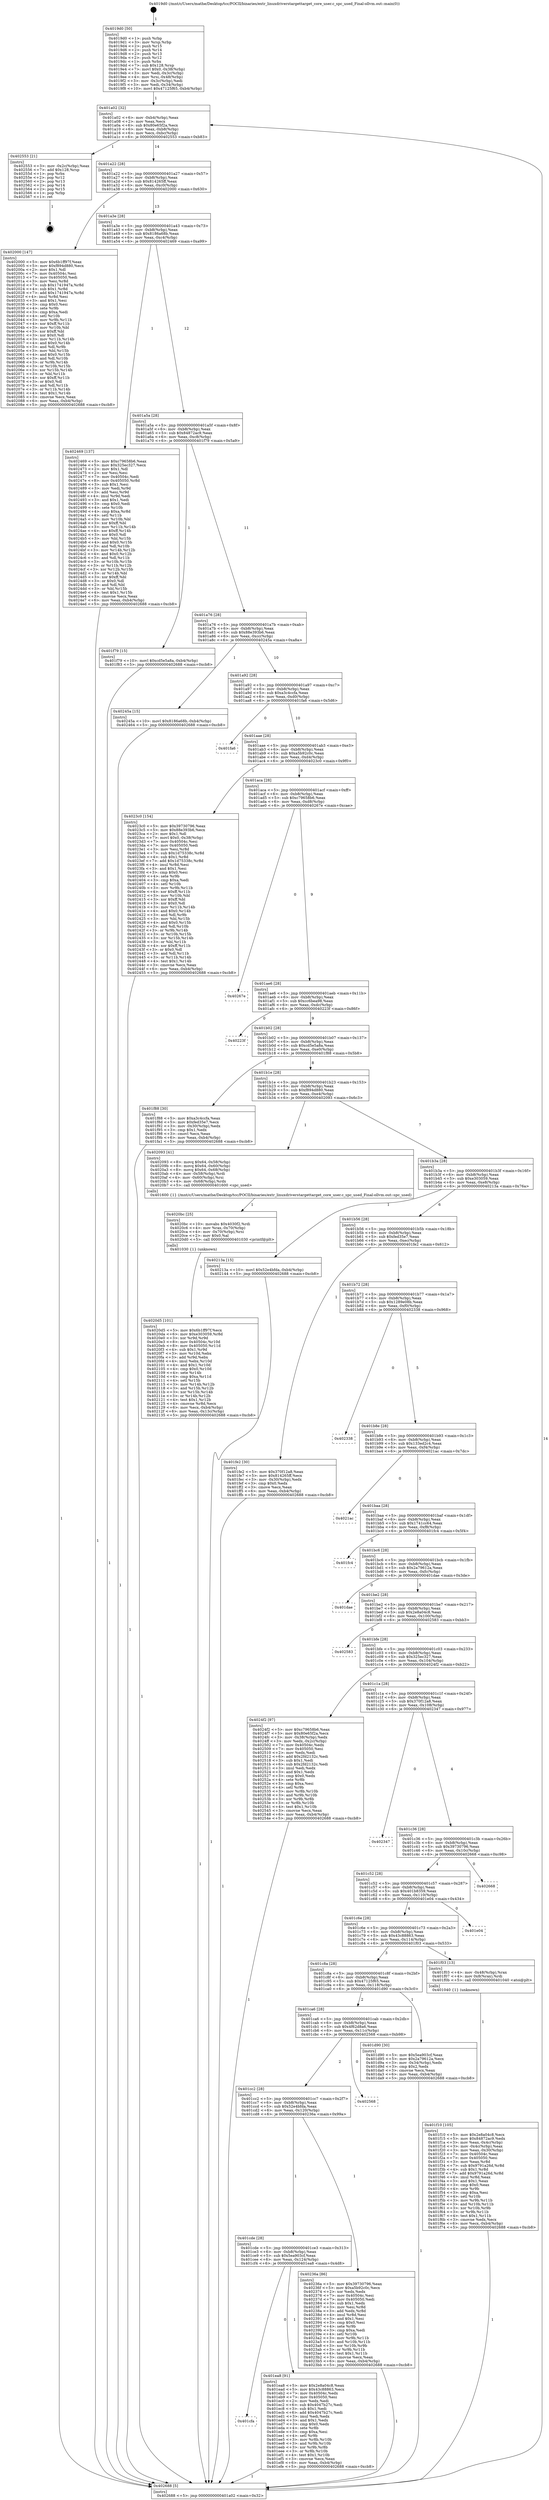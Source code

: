 digraph "0x4019d0" {
  label = "0x4019d0 (/mnt/c/Users/mathe/Desktop/tcc/POCII/binaries/extr_linuxdriverstargettarget_core_user.c_spc_used_Final-ollvm.out::main(0))"
  labelloc = "t"
  node[shape=record]

  Entry [label="",width=0.3,height=0.3,shape=circle,fillcolor=black,style=filled]
  "0x401a02" [label="{
     0x401a02 [32]\l
     | [instrs]\l
     &nbsp;&nbsp;0x401a02 \<+6\>: mov -0xb4(%rbp),%eax\l
     &nbsp;&nbsp;0x401a08 \<+2\>: mov %eax,%ecx\l
     &nbsp;&nbsp;0x401a0a \<+6\>: sub $0x80e65f2a,%ecx\l
     &nbsp;&nbsp;0x401a10 \<+6\>: mov %eax,-0xb8(%rbp)\l
     &nbsp;&nbsp;0x401a16 \<+6\>: mov %ecx,-0xbc(%rbp)\l
     &nbsp;&nbsp;0x401a1c \<+6\>: je 0000000000402553 \<main+0xb83\>\l
  }"]
  "0x402553" [label="{
     0x402553 [21]\l
     | [instrs]\l
     &nbsp;&nbsp;0x402553 \<+3\>: mov -0x2c(%rbp),%eax\l
     &nbsp;&nbsp;0x402556 \<+7\>: add $0x128,%rsp\l
     &nbsp;&nbsp;0x40255d \<+1\>: pop %rbx\l
     &nbsp;&nbsp;0x40255e \<+2\>: pop %r12\l
     &nbsp;&nbsp;0x402560 \<+2\>: pop %r13\l
     &nbsp;&nbsp;0x402562 \<+2\>: pop %r14\l
     &nbsp;&nbsp;0x402564 \<+2\>: pop %r15\l
     &nbsp;&nbsp;0x402566 \<+1\>: pop %rbp\l
     &nbsp;&nbsp;0x402567 \<+1\>: ret\l
  }"]
  "0x401a22" [label="{
     0x401a22 [28]\l
     | [instrs]\l
     &nbsp;&nbsp;0x401a22 \<+5\>: jmp 0000000000401a27 \<main+0x57\>\l
     &nbsp;&nbsp;0x401a27 \<+6\>: mov -0xb8(%rbp),%eax\l
     &nbsp;&nbsp;0x401a2d \<+5\>: sub $0x814265ff,%eax\l
     &nbsp;&nbsp;0x401a32 \<+6\>: mov %eax,-0xc0(%rbp)\l
     &nbsp;&nbsp;0x401a38 \<+6\>: je 0000000000402000 \<main+0x630\>\l
  }"]
  Exit [label="",width=0.3,height=0.3,shape=circle,fillcolor=black,style=filled,peripheries=2]
  "0x402000" [label="{
     0x402000 [147]\l
     | [instrs]\l
     &nbsp;&nbsp;0x402000 \<+5\>: mov $0x6b1ff97f,%eax\l
     &nbsp;&nbsp;0x402005 \<+5\>: mov $0xf894d880,%ecx\l
     &nbsp;&nbsp;0x40200a \<+2\>: mov $0x1,%dl\l
     &nbsp;&nbsp;0x40200c \<+7\>: mov 0x40504c,%esi\l
     &nbsp;&nbsp;0x402013 \<+7\>: mov 0x405050,%edi\l
     &nbsp;&nbsp;0x40201a \<+3\>: mov %esi,%r8d\l
     &nbsp;&nbsp;0x40201d \<+7\>: sub $0x1741947a,%r8d\l
     &nbsp;&nbsp;0x402024 \<+4\>: sub $0x1,%r8d\l
     &nbsp;&nbsp;0x402028 \<+7\>: add $0x1741947a,%r8d\l
     &nbsp;&nbsp;0x40202f \<+4\>: imul %r8d,%esi\l
     &nbsp;&nbsp;0x402033 \<+3\>: and $0x1,%esi\l
     &nbsp;&nbsp;0x402036 \<+3\>: cmp $0x0,%esi\l
     &nbsp;&nbsp;0x402039 \<+4\>: sete %r9b\l
     &nbsp;&nbsp;0x40203d \<+3\>: cmp $0xa,%edi\l
     &nbsp;&nbsp;0x402040 \<+4\>: setl %r10b\l
     &nbsp;&nbsp;0x402044 \<+3\>: mov %r9b,%r11b\l
     &nbsp;&nbsp;0x402047 \<+4\>: xor $0xff,%r11b\l
     &nbsp;&nbsp;0x40204b \<+3\>: mov %r10b,%bl\l
     &nbsp;&nbsp;0x40204e \<+3\>: xor $0xff,%bl\l
     &nbsp;&nbsp;0x402051 \<+3\>: xor $0x0,%dl\l
     &nbsp;&nbsp;0x402054 \<+3\>: mov %r11b,%r14b\l
     &nbsp;&nbsp;0x402057 \<+4\>: and $0x0,%r14b\l
     &nbsp;&nbsp;0x40205b \<+3\>: and %dl,%r9b\l
     &nbsp;&nbsp;0x40205e \<+3\>: mov %bl,%r15b\l
     &nbsp;&nbsp;0x402061 \<+4\>: and $0x0,%r15b\l
     &nbsp;&nbsp;0x402065 \<+3\>: and %dl,%r10b\l
     &nbsp;&nbsp;0x402068 \<+3\>: or %r9b,%r14b\l
     &nbsp;&nbsp;0x40206b \<+3\>: or %r10b,%r15b\l
     &nbsp;&nbsp;0x40206e \<+3\>: xor %r15b,%r14b\l
     &nbsp;&nbsp;0x402071 \<+3\>: or %bl,%r11b\l
     &nbsp;&nbsp;0x402074 \<+4\>: xor $0xff,%r11b\l
     &nbsp;&nbsp;0x402078 \<+3\>: or $0x0,%dl\l
     &nbsp;&nbsp;0x40207b \<+3\>: and %dl,%r11b\l
     &nbsp;&nbsp;0x40207e \<+3\>: or %r11b,%r14b\l
     &nbsp;&nbsp;0x402081 \<+4\>: test $0x1,%r14b\l
     &nbsp;&nbsp;0x402085 \<+3\>: cmovne %ecx,%eax\l
     &nbsp;&nbsp;0x402088 \<+6\>: mov %eax,-0xb4(%rbp)\l
     &nbsp;&nbsp;0x40208e \<+5\>: jmp 0000000000402688 \<main+0xcb8\>\l
  }"]
  "0x401a3e" [label="{
     0x401a3e [28]\l
     | [instrs]\l
     &nbsp;&nbsp;0x401a3e \<+5\>: jmp 0000000000401a43 \<main+0x73\>\l
     &nbsp;&nbsp;0x401a43 \<+6\>: mov -0xb8(%rbp),%eax\l
     &nbsp;&nbsp;0x401a49 \<+5\>: sub $0x8186a68b,%eax\l
     &nbsp;&nbsp;0x401a4e \<+6\>: mov %eax,-0xc4(%rbp)\l
     &nbsp;&nbsp;0x401a54 \<+6\>: je 0000000000402469 \<main+0xa99\>\l
  }"]
  "0x4020d5" [label="{
     0x4020d5 [101]\l
     | [instrs]\l
     &nbsp;&nbsp;0x4020d5 \<+5\>: mov $0x6b1ff97f,%ecx\l
     &nbsp;&nbsp;0x4020da \<+6\>: mov $0xe303059,%r8d\l
     &nbsp;&nbsp;0x4020e0 \<+3\>: xor %r9d,%r9d\l
     &nbsp;&nbsp;0x4020e3 \<+8\>: mov 0x40504c,%r10d\l
     &nbsp;&nbsp;0x4020eb \<+8\>: mov 0x405050,%r11d\l
     &nbsp;&nbsp;0x4020f3 \<+4\>: sub $0x1,%r9d\l
     &nbsp;&nbsp;0x4020f7 \<+3\>: mov %r10d,%ebx\l
     &nbsp;&nbsp;0x4020fa \<+3\>: add %r9d,%ebx\l
     &nbsp;&nbsp;0x4020fd \<+4\>: imul %ebx,%r10d\l
     &nbsp;&nbsp;0x402101 \<+4\>: and $0x1,%r10d\l
     &nbsp;&nbsp;0x402105 \<+4\>: cmp $0x0,%r10d\l
     &nbsp;&nbsp;0x402109 \<+4\>: sete %r14b\l
     &nbsp;&nbsp;0x40210d \<+4\>: cmp $0xa,%r11d\l
     &nbsp;&nbsp;0x402111 \<+4\>: setl %r15b\l
     &nbsp;&nbsp;0x402115 \<+3\>: mov %r14b,%r12b\l
     &nbsp;&nbsp;0x402118 \<+3\>: and %r15b,%r12b\l
     &nbsp;&nbsp;0x40211b \<+3\>: xor %r15b,%r14b\l
     &nbsp;&nbsp;0x40211e \<+3\>: or %r14b,%r12b\l
     &nbsp;&nbsp;0x402121 \<+4\>: test $0x1,%r12b\l
     &nbsp;&nbsp;0x402125 \<+4\>: cmovne %r8d,%ecx\l
     &nbsp;&nbsp;0x402129 \<+6\>: mov %ecx,-0xb4(%rbp)\l
     &nbsp;&nbsp;0x40212f \<+6\>: mov %eax,-0x13c(%rbp)\l
     &nbsp;&nbsp;0x402135 \<+5\>: jmp 0000000000402688 \<main+0xcb8\>\l
  }"]
  "0x402469" [label="{
     0x402469 [137]\l
     | [instrs]\l
     &nbsp;&nbsp;0x402469 \<+5\>: mov $0xc79658b6,%eax\l
     &nbsp;&nbsp;0x40246e \<+5\>: mov $0x325ec327,%ecx\l
     &nbsp;&nbsp;0x402473 \<+2\>: mov $0x1,%dl\l
     &nbsp;&nbsp;0x402475 \<+2\>: xor %esi,%esi\l
     &nbsp;&nbsp;0x402477 \<+7\>: mov 0x40504c,%edi\l
     &nbsp;&nbsp;0x40247e \<+8\>: mov 0x405050,%r8d\l
     &nbsp;&nbsp;0x402486 \<+3\>: sub $0x1,%esi\l
     &nbsp;&nbsp;0x402489 \<+3\>: mov %edi,%r9d\l
     &nbsp;&nbsp;0x40248c \<+3\>: add %esi,%r9d\l
     &nbsp;&nbsp;0x40248f \<+4\>: imul %r9d,%edi\l
     &nbsp;&nbsp;0x402493 \<+3\>: and $0x1,%edi\l
     &nbsp;&nbsp;0x402496 \<+3\>: cmp $0x0,%edi\l
     &nbsp;&nbsp;0x402499 \<+4\>: sete %r10b\l
     &nbsp;&nbsp;0x40249d \<+4\>: cmp $0xa,%r8d\l
     &nbsp;&nbsp;0x4024a1 \<+4\>: setl %r11b\l
     &nbsp;&nbsp;0x4024a5 \<+3\>: mov %r10b,%bl\l
     &nbsp;&nbsp;0x4024a8 \<+3\>: xor $0xff,%bl\l
     &nbsp;&nbsp;0x4024ab \<+3\>: mov %r11b,%r14b\l
     &nbsp;&nbsp;0x4024ae \<+4\>: xor $0xff,%r14b\l
     &nbsp;&nbsp;0x4024b2 \<+3\>: xor $0x0,%dl\l
     &nbsp;&nbsp;0x4024b5 \<+3\>: mov %bl,%r15b\l
     &nbsp;&nbsp;0x4024b8 \<+4\>: and $0x0,%r15b\l
     &nbsp;&nbsp;0x4024bc \<+3\>: and %dl,%r10b\l
     &nbsp;&nbsp;0x4024bf \<+3\>: mov %r14b,%r12b\l
     &nbsp;&nbsp;0x4024c2 \<+4\>: and $0x0,%r12b\l
     &nbsp;&nbsp;0x4024c6 \<+3\>: and %dl,%r11b\l
     &nbsp;&nbsp;0x4024c9 \<+3\>: or %r10b,%r15b\l
     &nbsp;&nbsp;0x4024cc \<+3\>: or %r11b,%r12b\l
     &nbsp;&nbsp;0x4024cf \<+3\>: xor %r12b,%r15b\l
     &nbsp;&nbsp;0x4024d2 \<+3\>: or %r14b,%bl\l
     &nbsp;&nbsp;0x4024d5 \<+3\>: xor $0xff,%bl\l
     &nbsp;&nbsp;0x4024d8 \<+3\>: or $0x0,%dl\l
     &nbsp;&nbsp;0x4024db \<+2\>: and %dl,%bl\l
     &nbsp;&nbsp;0x4024dd \<+3\>: or %bl,%r15b\l
     &nbsp;&nbsp;0x4024e0 \<+4\>: test $0x1,%r15b\l
     &nbsp;&nbsp;0x4024e4 \<+3\>: cmovne %ecx,%eax\l
     &nbsp;&nbsp;0x4024e7 \<+6\>: mov %eax,-0xb4(%rbp)\l
     &nbsp;&nbsp;0x4024ed \<+5\>: jmp 0000000000402688 \<main+0xcb8\>\l
  }"]
  "0x401a5a" [label="{
     0x401a5a [28]\l
     | [instrs]\l
     &nbsp;&nbsp;0x401a5a \<+5\>: jmp 0000000000401a5f \<main+0x8f\>\l
     &nbsp;&nbsp;0x401a5f \<+6\>: mov -0xb8(%rbp),%eax\l
     &nbsp;&nbsp;0x401a65 \<+5\>: sub $0x84872ac9,%eax\l
     &nbsp;&nbsp;0x401a6a \<+6\>: mov %eax,-0xc8(%rbp)\l
     &nbsp;&nbsp;0x401a70 \<+6\>: je 0000000000401f79 \<main+0x5a9\>\l
  }"]
  "0x4020bc" [label="{
     0x4020bc [25]\l
     | [instrs]\l
     &nbsp;&nbsp;0x4020bc \<+10\>: movabs $0x4030f2,%rdi\l
     &nbsp;&nbsp;0x4020c6 \<+4\>: mov %rax,-0x70(%rbp)\l
     &nbsp;&nbsp;0x4020ca \<+4\>: mov -0x70(%rbp),%rsi\l
     &nbsp;&nbsp;0x4020ce \<+2\>: mov $0x0,%al\l
     &nbsp;&nbsp;0x4020d0 \<+5\>: call 0000000000401030 \<printf@plt\>\l
     | [calls]\l
     &nbsp;&nbsp;0x401030 \{1\} (unknown)\l
  }"]
  "0x401f79" [label="{
     0x401f79 [15]\l
     | [instrs]\l
     &nbsp;&nbsp;0x401f79 \<+10\>: movl $0xcd5e5a8a,-0xb4(%rbp)\l
     &nbsp;&nbsp;0x401f83 \<+5\>: jmp 0000000000402688 \<main+0xcb8\>\l
  }"]
  "0x401a76" [label="{
     0x401a76 [28]\l
     | [instrs]\l
     &nbsp;&nbsp;0x401a76 \<+5\>: jmp 0000000000401a7b \<main+0xab\>\l
     &nbsp;&nbsp;0x401a7b \<+6\>: mov -0xb8(%rbp),%eax\l
     &nbsp;&nbsp;0x401a81 \<+5\>: sub $0x88e393b6,%eax\l
     &nbsp;&nbsp;0x401a86 \<+6\>: mov %eax,-0xcc(%rbp)\l
     &nbsp;&nbsp;0x401a8c \<+6\>: je 000000000040245a \<main+0xa8a\>\l
  }"]
  "0x401f10" [label="{
     0x401f10 [105]\l
     | [instrs]\l
     &nbsp;&nbsp;0x401f10 \<+5\>: mov $0x2e8a04c8,%ecx\l
     &nbsp;&nbsp;0x401f15 \<+5\>: mov $0x84872ac9,%edx\l
     &nbsp;&nbsp;0x401f1a \<+3\>: mov %eax,-0x4c(%rbp)\l
     &nbsp;&nbsp;0x401f1d \<+3\>: mov -0x4c(%rbp),%eax\l
     &nbsp;&nbsp;0x401f20 \<+3\>: mov %eax,-0x30(%rbp)\l
     &nbsp;&nbsp;0x401f23 \<+7\>: mov 0x40504c,%eax\l
     &nbsp;&nbsp;0x401f2a \<+7\>: mov 0x405050,%esi\l
     &nbsp;&nbsp;0x401f31 \<+3\>: mov %eax,%r8d\l
     &nbsp;&nbsp;0x401f34 \<+7\>: sub $0x9791a26d,%r8d\l
     &nbsp;&nbsp;0x401f3b \<+4\>: sub $0x1,%r8d\l
     &nbsp;&nbsp;0x401f3f \<+7\>: add $0x9791a26d,%r8d\l
     &nbsp;&nbsp;0x401f46 \<+4\>: imul %r8d,%eax\l
     &nbsp;&nbsp;0x401f4a \<+3\>: and $0x1,%eax\l
     &nbsp;&nbsp;0x401f4d \<+3\>: cmp $0x0,%eax\l
     &nbsp;&nbsp;0x401f50 \<+4\>: sete %r9b\l
     &nbsp;&nbsp;0x401f54 \<+3\>: cmp $0xa,%esi\l
     &nbsp;&nbsp;0x401f57 \<+4\>: setl %r10b\l
     &nbsp;&nbsp;0x401f5b \<+3\>: mov %r9b,%r11b\l
     &nbsp;&nbsp;0x401f5e \<+3\>: and %r10b,%r11b\l
     &nbsp;&nbsp;0x401f61 \<+3\>: xor %r10b,%r9b\l
     &nbsp;&nbsp;0x401f64 \<+3\>: or %r9b,%r11b\l
     &nbsp;&nbsp;0x401f67 \<+4\>: test $0x1,%r11b\l
     &nbsp;&nbsp;0x401f6b \<+3\>: cmovne %edx,%ecx\l
     &nbsp;&nbsp;0x401f6e \<+6\>: mov %ecx,-0xb4(%rbp)\l
     &nbsp;&nbsp;0x401f74 \<+5\>: jmp 0000000000402688 \<main+0xcb8\>\l
  }"]
  "0x40245a" [label="{
     0x40245a [15]\l
     | [instrs]\l
     &nbsp;&nbsp;0x40245a \<+10\>: movl $0x8186a68b,-0xb4(%rbp)\l
     &nbsp;&nbsp;0x402464 \<+5\>: jmp 0000000000402688 \<main+0xcb8\>\l
  }"]
  "0x401a92" [label="{
     0x401a92 [28]\l
     | [instrs]\l
     &nbsp;&nbsp;0x401a92 \<+5\>: jmp 0000000000401a97 \<main+0xc7\>\l
     &nbsp;&nbsp;0x401a97 \<+6\>: mov -0xb8(%rbp),%eax\l
     &nbsp;&nbsp;0x401a9d \<+5\>: sub $0xa3c4ccfa,%eax\l
     &nbsp;&nbsp;0x401aa2 \<+6\>: mov %eax,-0xd0(%rbp)\l
     &nbsp;&nbsp;0x401aa8 \<+6\>: je 0000000000401fa6 \<main+0x5d6\>\l
  }"]
  "0x401cfa" [label="{
     0x401cfa\l
  }", style=dashed]
  "0x401fa6" [label="{
     0x401fa6\l
  }", style=dashed]
  "0x401aae" [label="{
     0x401aae [28]\l
     | [instrs]\l
     &nbsp;&nbsp;0x401aae \<+5\>: jmp 0000000000401ab3 \<main+0xe3\>\l
     &nbsp;&nbsp;0x401ab3 \<+6\>: mov -0xb8(%rbp),%eax\l
     &nbsp;&nbsp;0x401ab9 \<+5\>: sub $0xa5b92c0c,%eax\l
     &nbsp;&nbsp;0x401abe \<+6\>: mov %eax,-0xd4(%rbp)\l
     &nbsp;&nbsp;0x401ac4 \<+6\>: je 00000000004023c0 \<main+0x9f0\>\l
  }"]
  "0x401ea8" [label="{
     0x401ea8 [91]\l
     | [instrs]\l
     &nbsp;&nbsp;0x401ea8 \<+5\>: mov $0x2e8a04c8,%eax\l
     &nbsp;&nbsp;0x401ead \<+5\>: mov $0x43c88863,%ecx\l
     &nbsp;&nbsp;0x401eb2 \<+7\>: mov 0x40504c,%edx\l
     &nbsp;&nbsp;0x401eb9 \<+7\>: mov 0x405050,%esi\l
     &nbsp;&nbsp;0x401ec0 \<+2\>: mov %edx,%edi\l
     &nbsp;&nbsp;0x401ec2 \<+6\>: sub $0x4047b27c,%edi\l
     &nbsp;&nbsp;0x401ec8 \<+3\>: sub $0x1,%edi\l
     &nbsp;&nbsp;0x401ecb \<+6\>: add $0x4047b27c,%edi\l
     &nbsp;&nbsp;0x401ed1 \<+3\>: imul %edi,%edx\l
     &nbsp;&nbsp;0x401ed4 \<+3\>: and $0x1,%edx\l
     &nbsp;&nbsp;0x401ed7 \<+3\>: cmp $0x0,%edx\l
     &nbsp;&nbsp;0x401eda \<+4\>: sete %r8b\l
     &nbsp;&nbsp;0x401ede \<+3\>: cmp $0xa,%esi\l
     &nbsp;&nbsp;0x401ee1 \<+4\>: setl %r9b\l
     &nbsp;&nbsp;0x401ee5 \<+3\>: mov %r8b,%r10b\l
     &nbsp;&nbsp;0x401ee8 \<+3\>: and %r9b,%r10b\l
     &nbsp;&nbsp;0x401eeb \<+3\>: xor %r9b,%r8b\l
     &nbsp;&nbsp;0x401eee \<+3\>: or %r8b,%r10b\l
     &nbsp;&nbsp;0x401ef1 \<+4\>: test $0x1,%r10b\l
     &nbsp;&nbsp;0x401ef5 \<+3\>: cmovne %ecx,%eax\l
     &nbsp;&nbsp;0x401ef8 \<+6\>: mov %eax,-0xb4(%rbp)\l
     &nbsp;&nbsp;0x401efe \<+5\>: jmp 0000000000402688 \<main+0xcb8\>\l
  }"]
  "0x4023c0" [label="{
     0x4023c0 [154]\l
     | [instrs]\l
     &nbsp;&nbsp;0x4023c0 \<+5\>: mov $0x39730796,%eax\l
     &nbsp;&nbsp;0x4023c5 \<+5\>: mov $0x88e393b6,%ecx\l
     &nbsp;&nbsp;0x4023ca \<+2\>: mov $0x1,%dl\l
     &nbsp;&nbsp;0x4023cc \<+7\>: movl $0x0,-0x38(%rbp)\l
     &nbsp;&nbsp;0x4023d3 \<+7\>: mov 0x40504c,%esi\l
     &nbsp;&nbsp;0x4023da \<+7\>: mov 0x405050,%edi\l
     &nbsp;&nbsp;0x4023e1 \<+3\>: mov %esi,%r8d\l
     &nbsp;&nbsp;0x4023e4 \<+7\>: sub $0x1d75338c,%r8d\l
     &nbsp;&nbsp;0x4023eb \<+4\>: sub $0x1,%r8d\l
     &nbsp;&nbsp;0x4023ef \<+7\>: add $0x1d75338c,%r8d\l
     &nbsp;&nbsp;0x4023f6 \<+4\>: imul %r8d,%esi\l
     &nbsp;&nbsp;0x4023fa \<+3\>: and $0x1,%esi\l
     &nbsp;&nbsp;0x4023fd \<+3\>: cmp $0x0,%esi\l
     &nbsp;&nbsp;0x402400 \<+4\>: sete %r9b\l
     &nbsp;&nbsp;0x402404 \<+3\>: cmp $0xa,%edi\l
     &nbsp;&nbsp;0x402407 \<+4\>: setl %r10b\l
     &nbsp;&nbsp;0x40240b \<+3\>: mov %r9b,%r11b\l
     &nbsp;&nbsp;0x40240e \<+4\>: xor $0xff,%r11b\l
     &nbsp;&nbsp;0x402412 \<+3\>: mov %r10b,%bl\l
     &nbsp;&nbsp;0x402415 \<+3\>: xor $0xff,%bl\l
     &nbsp;&nbsp;0x402418 \<+3\>: xor $0x0,%dl\l
     &nbsp;&nbsp;0x40241b \<+3\>: mov %r11b,%r14b\l
     &nbsp;&nbsp;0x40241e \<+4\>: and $0x0,%r14b\l
     &nbsp;&nbsp;0x402422 \<+3\>: and %dl,%r9b\l
     &nbsp;&nbsp;0x402425 \<+3\>: mov %bl,%r15b\l
     &nbsp;&nbsp;0x402428 \<+4\>: and $0x0,%r15b\l
     &nbsp;&nbsp;0x40242c \<+3\>: and %dl,%r10b\l
     &nbsp;&nbsp;0x40242f \<+3\>: or %r9b,%r14b\l
     &nbsp;&nbsp;0x402432 \<+3\>: or %r10b,%r15b\l
     &nbsp;&nbsp;0x402435 \<+3\>: xor %r15b,%r14b\l
     &nbsp;&nbsp;0x402438 \<+3\>: or %bl,%r11b\l
     &nbsp;&nbsp;0x40243b \<+4\>: xor $0xff,%r11b\l
     &nbsp;&nbsp;0x40243f \<+3\>: or $0x0,%dl\l
     &nbsp;&nbsp;0x402442 \<+3\>: and %dl,%r11b\l
     &nbsp;&nbsp;0x402445 \<+3\>: or %r11b,%r14b\l
     &nbsp;&nbsp;0x402448 \<+4\>: test $0x1,%r14b\l
     &nbsp;&nbsp;0x40244c \<+3\>: cmovne %ecx,%eax\l
     &nbsp;&nbsp;0x40244f \<+6\>: mov %eax,-0xb4(%rbp)\l
     &nbsp;&nbsp;0x402455 \<+5\>: jmp 0000000000402688 \<main+0xcb8\>\l
  }"]
  "0x401aca" [label="{
     0x401aca [28]\l
     | [instrs]\l
     &nbsp;&nbsp;0x401aca \<+5\>: jmp 0000000000401acf \<main+0xff\>\l
     &nbsp;&nbsp;0x401acf \<+6\>: mov -0xb8(%rbp),%eax\l
     &nbsp;&nbsp;0x401ad5 \<+5\>: sub $0xc79658b6,%eax\l
     &nbsp;&nbsp;0x401ada \<+6\>: mov %eax,-0xd8(%rbp)\l
     &nbsp;&nbsp;0x401ae0 \<+6\>: je 000000000040267e \<main+0xcae\>\l
  }"]
  "0x401cde" [label="{
     0x401cde [28]\l
     | [instrs]\l
     &nbsp;&nbsp;0x401cde \<+5\>: jmp 0000000000401ce3 \<main+0x313\>\l
     &nbsp;&nbsp;0x401ce3 \<+6\>: mov -0xb8(%rbp),%eax\l
     &nbsp;&nbsp;0x401ce9 \<+5\>: sub $0x5ea903cf,%eax\l
     &nbsp;&nbsp;0x401cee \<+6\>: mov %eax,-0x124(%rbp)\l
     &nbsp;&nbsp;0x401cf4 \<+6\>: je 0000000000401ea8 \<main+0x4d8\>\l
  }"]
  "0x40267e" [label="{
     0x40267e\l
  }", style=dashed]
  "0x401ae6" [label="{
     0x401ae6 [28]\l
     | [instrs]\l
     &nbsp;&nbsp;0x401ae6 \<+5\>: jmp 0000000000401aeb \<main+0x11b\>\l
     &nbsp;&nbsp;0x401aeb \<+6\>: mov -0xb8(%rbp),%eax\l
     &nbsp;&nbsp;0x401af1 \<+5\>: sub $0xcc6bea98,%eax\l
     &nbsp;&nbsp;0x401af6 \<+6\>: mov %eax,-0xdc(%rbp)\l
     &nbsp;&nbsp;0x401afc \<+6\>: je 000000000040223f \<main+0x86f\>\l
  }"]
  "0x40236a" [label="{
     0x40236a [86]\l
     | [instrs]\l
     &nbsp;&nbsp;0x40236a \<+5\>: mov $0x39730796,%eax\l
     &nbsp;&nbsp;0x40236f \<+5\>: mov $0xa5b92c0c,%ecx\l
     &nbsp;&nbsp;0x402374 \<+2\>: xor %edx,%edx\l
     &nbsp;&nbsp;0x402376 \<+7\>: mov 0x40504c,%esi\l
     &nbsp;&nbsp;0x40237d \<+7\>: mov 0x405050,%edi\l
     &nbsp;&nbsp;0x402384 \<+3\>: sub $0x1,%edx\l
     &nbsp;&nbsp;0x402387 \<+3\>: mov %esi,%r8d\l
     &nbsp;&nbsp;0x40238a \<+3\>: add %edx,%r8d\l
     &nbsp;&nbsp;0x40238d \<+4\>: imul %r8d,%esi\l
     &nbsp;&nbsp;0x402391 \<+3\>: and $0x1,%esi\l
     &nbsp;&nbsp;0x402394 \<+3\>: cmp $0x0,%esi\l
     &nbsp;&nbsp;0x402397 \<+4\>: sete %r9b\l
     &nbsp;&nbsp;0x40239b \<+3\>: cmp $0xa,%edi\l
     &nbsp;&nbsp;0x40239e \<+4\>: setl %r10b\l
     &nbsp;&nbsp;0x4023a2 \<+3\>: mov %r9b,%r11b\l
     &nbsp;&nbsp;0x4023a5 \<+3\>: and %r10b,%r11b\l
     &nbsp;&nbsp;0x4023a8 \<+3\>: xor %r10b,%r9b\l
     &nbsp;&nbsp;0x4023ab \<+3\>: or %r9b,%r11b\l
     &nbsp;&nbsp;0x4023ae \<+4\>: test $0x1,%r11b\l
     &nbsp;&nbsp;0x4023b2 \<+3\>: cmovne %ecx,%eax\l
     &nbsp;&nbsp;0x4023b5 \<+6\>: mov %eax,-0xb4(%rbp)\l
     &nbsp;&nbsp;0x4023bb \<+5\>: jmp 0000000000402688 \<main+0xcb8\>\l
  }"]
  "0x40223f" [label="{
     0x40223f\l
  }", style=dashed]
  "0x401b02" [label="{
     0x401b02 [28]\l
     | [instrs]\l
     &nbsp;&nbsp;0x401b02 \<+5\>: jmp 0000000000401b07 \<main+0x137\>\l
     &nbsp;&nbsp;0x401b07 \<+6\>: mov -0xb8(%rbp),%eax\l
     &nbsp;&nbsp;0x401b0d \<+5\>: sub $0xcd5e5a8a,%eax\l
     &nbsp;&nbsp;0x401b12 \<+6\>: mov %eax,-0xe0(%rbp)\l
     &nbsp;&nbsp;0x401b18 \<+6\>: je 0000000000401f88 \<main+0x5b8\>\l
  }"]
  "0x401cc2" [label="{
     0x401cc2 [28]\l
     | [instrs]\l
     &nbsp;&nbsp;0x401cc2 \<+5\>: jmp 0000000000401cc7 \<main+0x2f7\>\l
     &nbsp;&nbsp;0x401cc7 \<+6\>: mov -0xb8(%rbp),%eax\l
     &nbsp;&nbsp;0x401ccd \<+5\>: sub $0x52e4bfda,%eax\l
     &nbsp;&nbsp;0x401cd2 \<+6\>: mov %eax,-0x120(%rbp)\l
     &nbsp;&nbsp;0x401cd8 \<+6\>: je 000000000040236a \<main+0x99a\>\l
  }"]
  "0x401f88" [label="{
     0x401f88 [30]\l
     | [instrs]\l
     &nbsp;&nbsp;0x401f88 \<+5\>: mov $0xa3c4ccfa,%eax\l
     &nbsp;&nbsp;0x401f8d \<+5\>: mov $0xfed35e7,%ecx\l
     &nbsp;&nbsp;0x401f92 \<+3\>: mov -0x30(%rbp),%edx\l
     &nbsp;&nbsp;0x401f95 \<+3\>: cmp $0x1,%edx\l
     &nbsp;&nbsp;0x401f98 \<+3\>: cmovl %ecx,%eax\l
     &nbsp;&nbsp;0x401f9b \<+6\>: mov %eax,-0xb4(%rbp)\l
     &nbsp;&nbsp;0x401fa1 \<+5\>: jmp 0000000000402688 \<main+0xcb8\>\l
  }"]
  "0x401b1e" [label="{
     0x401b1e [28]\l
     | [instrs]\l
     &nbsp;&nbsp;0x401b1e \<+5\>: jmp 0000000000401b23 \<main+0x153\>\l
     &nbsp;&nbsp;0x401b23 \<+6\>: mov -0xb8(%rbp),%eax\l
     &nbsp;&nbsp;0x401b29 \<+5\>: sub $0xf894d880,%eax\l
     &nbsp;&nbsp;0x401b2e \<+6\>: mov %eax,-0xe4(%rbp)\l
     &nbsp;&nbsp;0x401b34 \<+6\>: je 0000000000402093 \<main+0x6c3\>\l
  }"]
  "0x402568" [label="{
     0x402568\l
  }", style=dashed]
  "0x402093" [label="{
     0x402093 [41]\l
     | [instrs]\l
     &nbsp;&nbsp;0x402093 \<+8\>: movq $0x64,-0x58(%rbp)\l
     &nbsp;&nbsp;0x40209b \<+8\>: movq $0x64,-0x60(%rbp)\l
     &nbsp;&nbsp;0x4020a3 \<+8\>: movq $0x64,-0x68(%rbp)\l
     &nbsp;&nbsp;0x4020ab \<+4\>: mov -0x58(%rbp),%rdi\l
     &nbsp;&nbsp;0x4020af \<+4\>: mov -0x60(%rbp),%rsi\l
     &nbsp;&nbsp;0x4020b3 \<+4\>: mov -0x68(%rbp),%rdx\l
     &nbsp;&nbsp;0x4020b7 \<+5\>: call 0000000000401600 \<spc_used\>\l
     | [calls]\l
     &nbsp;&nbsp;0x401600 \{1\} (/mnt/c/Users/mathe/Desktop/tcc/POCII/binaries/extr_linuxdriverstargettarget_core_user.c_spc_used_Final-ollvm.out::spc_used)\l
  }"]
  "0x401b3a" [label="{
     0x401b3a [28]\l
     | [instrs]\l
     &nbsp;&nbsp;0x401b3a \<+5\>: jmp 0000000000401b3f \<main+0x16f\>\l
     &nbsp;&nbsp;0x401b3f \<+6\>: mov -0xb8(%rbp),%eax\l
     &nbsp;&nbsp;0x401b45 \<+5\>: sub $0xe303059,%eax\l
     &nbsp;&nbsp;0x401b4a \<+6\>: mov %eax,-0xe8(%rbp)\l
     &nbsp;&nbsp;0x401b50 \<+6\>: je 000000000040213a \<main+0x76a\>\l
  }"]
  "0x4019d0" [label="{
     0x4019d0 [50]\l
     | [instrs]\l
     &nbsp;&nbsp;0x4019d0 \<+1\>: push %rbp\l
     &nbsp;&nbsp;0x4019d1 \<+3\>: mov %rsp,%rbp\l
     &nbsp;&nbsp;0x4019d4 \<+2\>: push %r15\l
     &nbsp;&nbsp;0x4019d6 \<+2\>: push %r14\l
     &nbsp;&nbsp;0x4019d8 \<+2\>: push %r13\l
     &nbsp;&nbsp;0x4019da \<+2\>: push %r12\l
     &nbsp;&nbsp;0x4019dc \<+1\>: push %rbx\l
     &nbsp;&nbsp;0x4019dd \<+7\>: sub $0x128,%rsp\l
     &nbsp;&nbsp;0x4019e4 \<+7\>: movl $0x0,-0x38(%rbp)\l
     &nbsp;&nbsp;0x4019eb \<+3\>: mov %edi,-0x3c(%rbp)\l
     &nbsp;&nbsp;0x4019ee \<+4\>: mov %rsi,-0x48(%rbp)\l
     &nbsp;&nbsp;0x4019f2 \<+3\>: mov -0x3c(%rbp),%edi\l
     &nbsp;&nbsp;0x4019f5 \<+3\>: mov %edi,-0x34(%rbp)\l
     &nbsp;&nbsp;0x4019f8 \<+10\>: movl $0x47125f65,-0xb4(%rbp)\l
  }"]
  "0x40213a" [label="{
     0x40213a [15]\l
     | [instrs]\l
     &nbsp;&nbsp;0x40213a \<+10\>: movl $0x52e4bfda,-0xb4(%rbp)\l
     &nbsp;&nbsp;0x402144 \<+5\>: jmp 0000000000402688 \<main+0xcb8\>\l
  }"]
  "0x401b56" [label="{
     0x401b56 [28]\l
     | [instrs]\l
     &nbsp;&nbsp;0x401b56 \<+5\>: jmp 0000000000401b5b \<main+0x18b\>\l
     &nbsp;&nbsp;0x401b5b \<+6\>: mov -0xb8(%rbp),%eax\l
     &nbsp;&nbsp;0x401b61 \<+5\>: sub $0xfed35e7,%eax\l
     &nbsp;&nbsp;0x401b66 \<+6\>: mov %eax,-0xec(%rbp)\l
     &nbsp;&nbsp;0x401b6c \<+6\>: je 0000000000401fe2 \<main+0x612\>\l
  }"]
  "0x402688" [label="{
     0x402688 [5]\l
     | [instrs]\l
     &nbsp;&nbsp;0x402688 \<+5\>: jmp 0000000000401a02 \<main+0x32\>\l
  }"]
  "0x401fe2" [label="{
     0x401fe2 [30]\l
     | [instrs]\l
     &nbsp;&nbsp;0x401fe2 \<+5\>: mov $0x370f12a8,%eax\l
     &nbsp;&nbsp;0x401fe7 \<+5\>: mov $0x814265ff,%ecx\l
     &nbsp;&nbsp;0x401fec \<+3\>: mov -0x30(%rbp),%edx\l
     &nbsp;&nbsp;0x401fef \<+3\>: cmp $0x0,%edx\l
     &nbsp;&nbsp;0x401ff2 \<+3\>: cmove %ecx,%eax\l
     &nbsp;&nbsp;0x401ff5 \<+6\>: mov %eax,-0xb4(%rbp)\l
     &nbsp;&nbsp;0x401ffb \<+5\>: jmp 0000000000402688 \<main+0xcb8\>\l
  }"]
  "0x401b72" [label="{
     0x401b72 [28]\l
     | [instrs]\l
     &nbsp;&nbsp;0x401b72 \<+5\>: jmp 0000000000401b77 \<main+0x1a7\>\l
     &nbsp;&nbsp;0x401b77 \<+6\>: mov -0xb8(%rbp),%eax\l
     &nbsp;&nbsp;0x401b7d \<+5\>: sub $0x1289e08b,%eax\l
     &nbsp;&nbsp;0x401b82 \<+6\>: mov %eax,-0xf0(%rbp)\l
     &nbsp;&nbsp;0x401b88 \<+6\>: je 0000000000402338 \<main+0x968\>\l
  }"]
  "0x401ca6" [label="{
     0x401ca6 [28]\l
     | [instrs]\l
     &nbsp;&nbsp;0x401ca6 \<+5\>: jmp 0000000000401cab \<main+0x2db\>\l
     &nbsp;&nbsp;0x401cab \<+6\>: mov -0xb8(%rbp),%eax\l
     &nbsp;&nbsp;0x401cb1 \<+5\>: sub $0x4f62d8a6,%eax\l
     &nbsp;&nbsp;0x401cb6 \<+6\>: mov %eax,-0x11c(%rbp)\l
     &nbsp;&nbsp;0x401cbc \<+6\>: je 0000000000402568 \<main+0xb98\>\l
  }"]
  "0x402338" [label="{
     0x402338\l
  }", style=dashed]
  "0x401b8e" [label="{
     0x401b8e [28]\l
     | [instrs]\l
     &nbsp;&nbsp;0x401b8e \<+5\>: jmp 0000000000401b93 \<main+0x1c3\>\l
     &nbsp;&nbsp;0x401b93 \<+6\>: mov -0xb8(%rbp),%eax\l
     &nbsp;&nbsp;0x401b99 \<+5\>: sub $0x133ed2c4,%eax\l
     &nbsp;&nbsp;0x401b9e \<+6\>: mov %eax,-0xf4(%rbp)\l
     &nbsp;&nbsp;0x401ba4 \<+6\>: je 00000000004021ac \<main+0x7dc\>\l
  }"]
  "0x401d90" [label="{
     0x401d90 [30]\l
     | [instrs]\l
     &nbsp;&nbsp;0x401d90 \<+5\>: mov $0x5ea903cf,%eax\l
     &nbsp;&nbsp;0x401d95 \<+5\>: mov $0x2a79612a,%ecx\l
     &nbsp;&nbsp;0x401d9a \<+3\>: mov -0x34(%rbp),%edx\l
     &nbsp;&nbsp;0x401d9d \<+3\>: cmp $0x2,%edx\l
     &nbsp;&nbsp;0x401da0 \<+3\>: cmovne %ecx,%eax\l
     &nbsp;&nbsp;0x401da3 \<+6\>: mov %eax,-0xb4(%rbp)\l
     &nbsp;&nbsp;0x401da9 \<+5\>: jmp 0000000000402688 \<main+0xcb8\>\l
  }"]
  "0x4021ac" [label="{
     0x4021ac\l
  }", style=dashed]
  "0x401baa" [label="{
     0x401baa [28]\l
     | [instrs]\l
     &nbsp;&nbsp;0x401baa \<+5\>: jmp 0000000000401baf \<main+0x1df\>\l
     &nbsp;&nbsp;0x401baf \<+6\>: mov -0xb8(%rbp),%eax\l
     &nbsp;&nbsp;0x401bb5 \<+5\>: sub $0x1741cc64,%eax\l
     &nbsp;&nbsp;0x401bba \<+6\>: mov %eax,-0xf8(%rbp)\l
     &nbsp;&nbsp;0x401bc0 \<+6\>: je 0000000000401fc4 \<main+0x5f4\>\l
  }"]
  "0x401c8a" [label="{
     0x401c8a [28]\l
     | [instrs]\l
     &nbsp;&nbsp;0x401c8a \<+5\>: jmp 0000000000401c8f \<main+0x2bf\>\l
     &nbsp;&nbsp;0x401c8f \<+6\>: mov -0xb8(%rbp),%eax\l
     &nbsp;&nbsp;0x401c95 \<+5\>: sub $0x47125f65,%eax\l
     &nbsp;&nbsp;0x401c9a \<+6\>: mov %eax,-0x118(%rbp)\l
     &nbsp;&nbsp;0x401ca0 \<+6\>: je 0000000000401d90 \<main+0x3c0\>\l
  }"]
  "0x401fc4" [label="{
     0x401fc4\l
  }", style=dashed]
  "0x401bc6" [label="{
     0x401bc6 [28]\l
     | [instrs]\l
     &nbsp;&nbsp;0x401bc6 \<+5\>: jmp 0000000000401bcb \<main+0x1fb\>\l
     &nbsp;&nbsp;0x401bcb \<+6\>: mov -0xb8(%rbp),%eax\l
     &nbsp;&nbsp;0x401bd1 \<+5\>: sub $0x2a79612a,%eax\l
     &nbsp;&nbsp;0x401bd6 \<+6\>: mov %eax,-0xfc(%rbp)\l
     &nbsp;&nbsp;0x401bdc \<+6\>: je 0000000000401dae \<main+0x3de\>\l
  }"]
  "0x401f03" [label="{
     0x401f03 [13]\l
     | [instrs]\l
     &nbsp;&nbsp;0x401f03 \<+4\>: mov -0x48(%rbp),%rax\l
     &nbsp;&nbsp;0x401f07 \<+4\>: mov 0x8(%rax),%rdi\l
     &nbsp;&nbsp;0x401f0b \<+5\>: call 0000000000401040 \<atoi@plt\>\l
     | [calls]\l
     &nbsp;&nbsp;0x401040 \{1\} (unknown)\l
  }"]
  "0x401dae" [label="{
     0x401dae\l
  }", style=dashed]
  "0x401be2" [label="{
     0x401be2 [28]\l
     | [instrs]\l
     &nbsp;&nbsp;0x401be2 \<+5\>: jmp 0000000000401be7 \<main+0x217\>\l
     &nbsp;&nbsp;0x401be7 \<+6\>: mov -0xb8(%rbp),%eax\l
     &nbsp;&nbsp;0x401bed \<+5\>: sub $0x2e8a04c8,%eax\l
     &nbsp;&nbsp;0x401bf2 \<+6\>: mov %eax,-0x100(%rbp)\l
     &nbsp;&nbsp;0x401bf8 \<+6\>: je 0000000000402583 \<main+0xbb3\>\l
  }"]
  "0x401c6e" [label="{
     0x401c6e [28]\l
     | [instrs]\l
     &nbsp;&nbsp;0x401c6e \<+5\>: jmp 0000000000401c73 \<main+0x2a3\>\l
     &nbsp;&nbsp;0x401c73 \<+6\>: mov -0xb8(%rbp),%eax\l
     &nbsp;&nbsp;0x401c79 \<+5\>: sub $0x43c88863,%eax\l
     &nbsp;&nbsp;0x401c7e \<+6\>: mov %eax,-0x114(%rbp)\l
     &nbsp;&nbsp;0x401c84 \<+6\>: je 0000000000401f03 \<main+0x533\>\l
  }"]
  "0x402583" [label="{
     0x402583\l
  }", style=dashed]
  "0x401bfe" [label="{
     0x401bfe [28]\l
     | [instrs]\l
     &nbsp;&nbsp;0x401bfe \<+5\>: jmp 0000000000401c03 \<main+0x233\>\l
     &nbsp;&nbsp;0x401c03 \<+6\>: mov -0xb8(%rbp),%eax\l
     &nbsp;&nbsp;0x401c09 \<+5\>: sub $0x325ec327,%eax\l
     &nbsp;&nbsp;0x401c0e \<+6\>: mov %eax,-0x104(%rbp)\l
     &nbsp;&nbsp;0x401c14 \<+6\>: je 00000000004024f2 \<main+0xb22\>\l
  }"]
  "0x401e04" [label="{
     0x401e04\l
  }", style=dashed]
  "0x4024f2" [label="{
     0x4024f2 [97]\l
     | [instrs]\l
     &nbsp;&nbsp;0x4024f2 \<+5\>: mov $0xc79658b6,%eax\l
     &nbsp;&nbsp;0x4024f7 \<+5\>: mov $0x80e65f2a,%ecx\l
     &nbsp;&nbsp;0x4024fc \<+3\>: mov -0x38(%rbp),%edx\l
     &nbsp;&nbsp;0x4024ff \<+3\>: mov %edx,-0x2c(%rbp)\l
     &nbsp;&nbsp;0x402502 \<+7\>: mov 0x40504c,%edx\l
     &nbsp;&nbsp;0x402509 \<+7\>: mov 0x405050,%esi\l
     &nbsp;&nbsp;0x402510 \<+2\>: mov %edx,%edi\l
     &nbsp;&nbsp;0x402512 \<+6\>: add $0x2fd2132c,%edi\l
     &nbsp;&nbsp;0x402518 \<+3\>: sub $0x1,%edi\l
     &nbsp;&nbsp;0x40251b \<+6\>: sub $0x2fd2132c,%edi\l
     &nbsp;&nbsp;0x402521 \<+3\>: imul %edi,%edx\l
     &nbsp;&nbsp;0x402524 \<+3\>: and $0x1,%edx\l
     &nbsp;&nbsp;0x402527 \<+3\>: cmp $0x0,%edx\l
     &nbsp;&nbsp;0x40252a \<+4\>: sete %r8b\l
     &nbsp;&nbsp;0x40252e \<+3\>: cmp $0xa,%esi\l
     &nbsp;&nbsp;0x402531 \<+4\>: setl %r9b\l
     &nbsp;&nbsp;0x402535 \<+3\>: mov %r8b,%r10b\l
     &nbsp;&nbsp;0x402538 \<+3\>: and %r9b,%r10b\l
     &nbsp;&nbsp;0x40253b \<+3\>: xor %r9b,%r8b\l
     &nbsp;&nbsp;0x40253e \<+3\>: or %r8b,%r10b\l
     &nbsp;&nbsp;0x402541 \<+4\>: test $0x1,%r10b\l
     &nbsp;&nbsp;0x402545 \<+3\>: cmovne %ecx,%eax\l
     &nbsp;&nbsp;0x402548 \<+6\>: mov %eax,-0xb4(%rbp)\l
     &nbsp;&nbsp;0x40254e \<+5\>: jmp 0000000000402688 \<main+0xcb8\>\l
  }"]
  "0x401c1a" [label="{
     0x401c1a [28]\l
     | [instrs]\l
     &nbsp;&nbsp;0x401c1a \<+5\>: jmp 0000000000401c1f \<main+0x24f\>\l
     &nbsp;&nbsp;0x401c1f \<+6\>: mov -0xb8(%rbp),%eax\l
     &nbsp;&nbsp;0x401c25 \<+5\>: sub $0x370f12a8,%eax\l
     &nbsp;&nbsp;0x401c2a \<+6\>: mov %eax,-0x108(%rbp)\l
     &nbsp;&nbsp;0x401c30 \<+6\>: je 0000000000402347 \<main+0x977\>\l
  }"]
  "0x401c52" [label="{
     0x401c52 [28]\l
     | [instrs]\l
     &nbsp;&nbsp;0x401c52 \<+5\>: jmp 0000000000401c57 \<main+0x287\>\l
     &nbsp;&nbsp;0x401c57 \<+6\>: mov -0xb8(%rbp),%eax\l
     &nbsp;&nbsp;0x401c5d \<+5\>: sub $0x401b8359,%eax\l
     &nbsp;&nbsp;0x401c62 \<+6\>: mov %eax,-0x110(%rbp)\l
     &nbsp;&nbsp;0x401c68 \<+6\>: je 0000000000401e04 \<main+0x434\>\l
  }"]
  "0x402347" [label="{
     0x402347\l
  }", style=dashed]
  "0x401c36" [label="{
     0x401c36 [28]\l
     | [instrs]\l
     &nbsp;&nbsp;0x401c36 \<+5\>: jmp 0000000000401c3b \<main+0x26b\>\l
     &nbsp;&nbsp;0x401c3b \<+6\>: mov -0xb8(%rbp),%eax\l
     &nbsp;&nbsp;0x401c41 \<+5\>: sub $0x39730796,%eax\l
     &nbsp;&nbsp;0x401c46 \<+6\>: mov %eax,-0x10c(%rbp)\l
     &nbsp;&nbsp;0x401c4c \<+6\>: je 0000000000402668 \<main+0xc98\>\l
  }"]
  "0x402668" [label="{
     0x402668\l
  }", style=dashed]
  Entry -> "0x4019d0" [label=" 1"]
  "0x401a02" -> "0x402553" [label=" 1"]
  "0x401a02" -> "0x401a22" [label=" 14"]
  "0x402553" -> Exit [label=" 1"]
  "0x401a22" -> "0x402000" [label=" 1"]
  "0x401a22" -> "0x401a3e" [label=" 13"]
  "0x4024f2" -> "0x402688" [label=" 1"]
  "0x401a3e" -> "0x402469" [label=" 1"]
  "0x401a3e" -> "0x401a5a" [label=" 12"]
  "0x402469" -> "0x402688" [label=" 1"]
  "0x401a5a" -> "0x401f79" [label=" 1"]
  "0x401a5a" -> "0x401a76" [label=" 11"]
  "0x40245a" -> "0x402688" [label=" 1"]
  "0x401a76" -> "0x40245a" [label=" 1"]
  "0x401a76" -> "0x401a92" [label=" 10"]
  "0x4023c0" -> "0x402688" [label=" 1"]
  "0x401a92" -> "0x401fa6" [label=" 0"]
  "0x401a92" -> "0x401aae" [label=" 10"]
  "0x40236a" -> "0x402688" [label=" 1"]
  "0x401aae" -> "0x4023c0" [label=" 1"]
  "0x401aae" -> "0x401aca" [label=" 9"]
  "0x40213a" -> "0x402688" [label=" 1"]
  "0x401aca" -> "0x40267e" [label=" 0"]
  "0x401aca" -> "0x401ae6" [label=" 9"]
  "0x4020bc" -> "0x4020d5" [label=" 1"]
  "0x401ae6" -> "0x40223f" [label=" 0"]
  "0x401ae6" -> "0x401b02" [label=" 9"]
  "0x402093" -> "0x4020bc" [label=" 1"]
  "0x401b02" -> "0x401f88" [label=" 1"]
  "0x401b02" -> "0x401b1e" [label=" 8"]
  "0x401fe2" -> "0x402688" [label=" 1"]
  "0x401b1e" -> "0x402093" [label=" 1"]
  "0x401b1e" -> "0x401b3a" [label=" 7"]
  "0x401f88" -> "0x402688" [label=" 1"]
  "0x401b3a" -> "0x40213a" [label=" 1"]
  "0x401b3a" -> "0x401b56" [label=" 6"]
  "0x401f10" -> "0x402688" [label=" 1"]
  "0x401b56" -> "0x401fe2" [label=" 1"]
  "0x401b56" -> "0x401b72" [label=" 5"]
  "0x401f03" -> "0x401f10" [label=" 1"]
  "0x401b72" -> "0x402338" [label=" 0"]
  "0x401b72" -> "0x401b8e" [label=" 5"]
  "0x401ea8" -> "0x402688" [label=" 1"]
  "0x401b8e" -> "0x4021ac" [label=" 0"]
  "0x401b8e" -> "0x401baa" [label=" 5"]
  "0x401cde" -> "0x401cfa" [label=" 0"]
  "0x401baa" -> "0x401fc4" [label=" 0"]
  "0x401baa" -> "0x401bc6" [label=" 5"]
  "0x4020d5" -> "0x402688" [label=" 1"]
  "0x401bc6" -> "0x401dae" [label=" 0"]
  "0x401bc6" -> "0x401be2" [label=" 5"]
  "0x401cc2" -> "0x401cde" [label=" 1"]
  "0x401be2" -> "0x402583" [label=" 0"]
  "0x401be2" -> "0x401bfe" [label=" 5"]
  "0x402000" -> "0x402688" [label=" 1"]
  "0x401bfe" -> "0x4024f2" [label=" 1"]
  "0x401bfe" -> "0x401c1a" [label=" 4"]
  "0x401ca6" -> "0x401cc2" [label=" 2"]
  "0x401c1a" -> "0x402347" [label=" 0"]
  "0x401c1a" -> "0x401c36" [label=" 4"]
  "0x401f79" -> "0x402688" [label=" 1"]
  "0x401c36" -> "0x402668" [label=" 0"]
  "0x401c36" -> "0x401c52" [label=" 4"]
  "0x401ca6" -> "0x402568" [label=" 0"]
  "0x401c52" -> "0x401e04" [label=" 0"]
  "0x401c52" -> "0x401c6e" [label=" 4"]
  "0x401cc2" -> "0x40236a" [label=" 1"]
  "0x401c6e" -> "0x401f03" [label=" 1"]
  "0x401c6e" -> "0x401c8a" [label=" 3"]
  "0x401cde" -> "0x401ea8" [label=" 1"]
  "0x401c8a" -> "0x401d90" [label=" 1"]
  "0x401c8a" -> "0x401ca6" [label=" 2"]
  "0x401d90" -> "0x402688" [label=" 1"]
  "0x4019d0" -> "0x401a02" [label=" 1"]
  "0x402688" -> "0x401a02" [label=" 14"]
}
